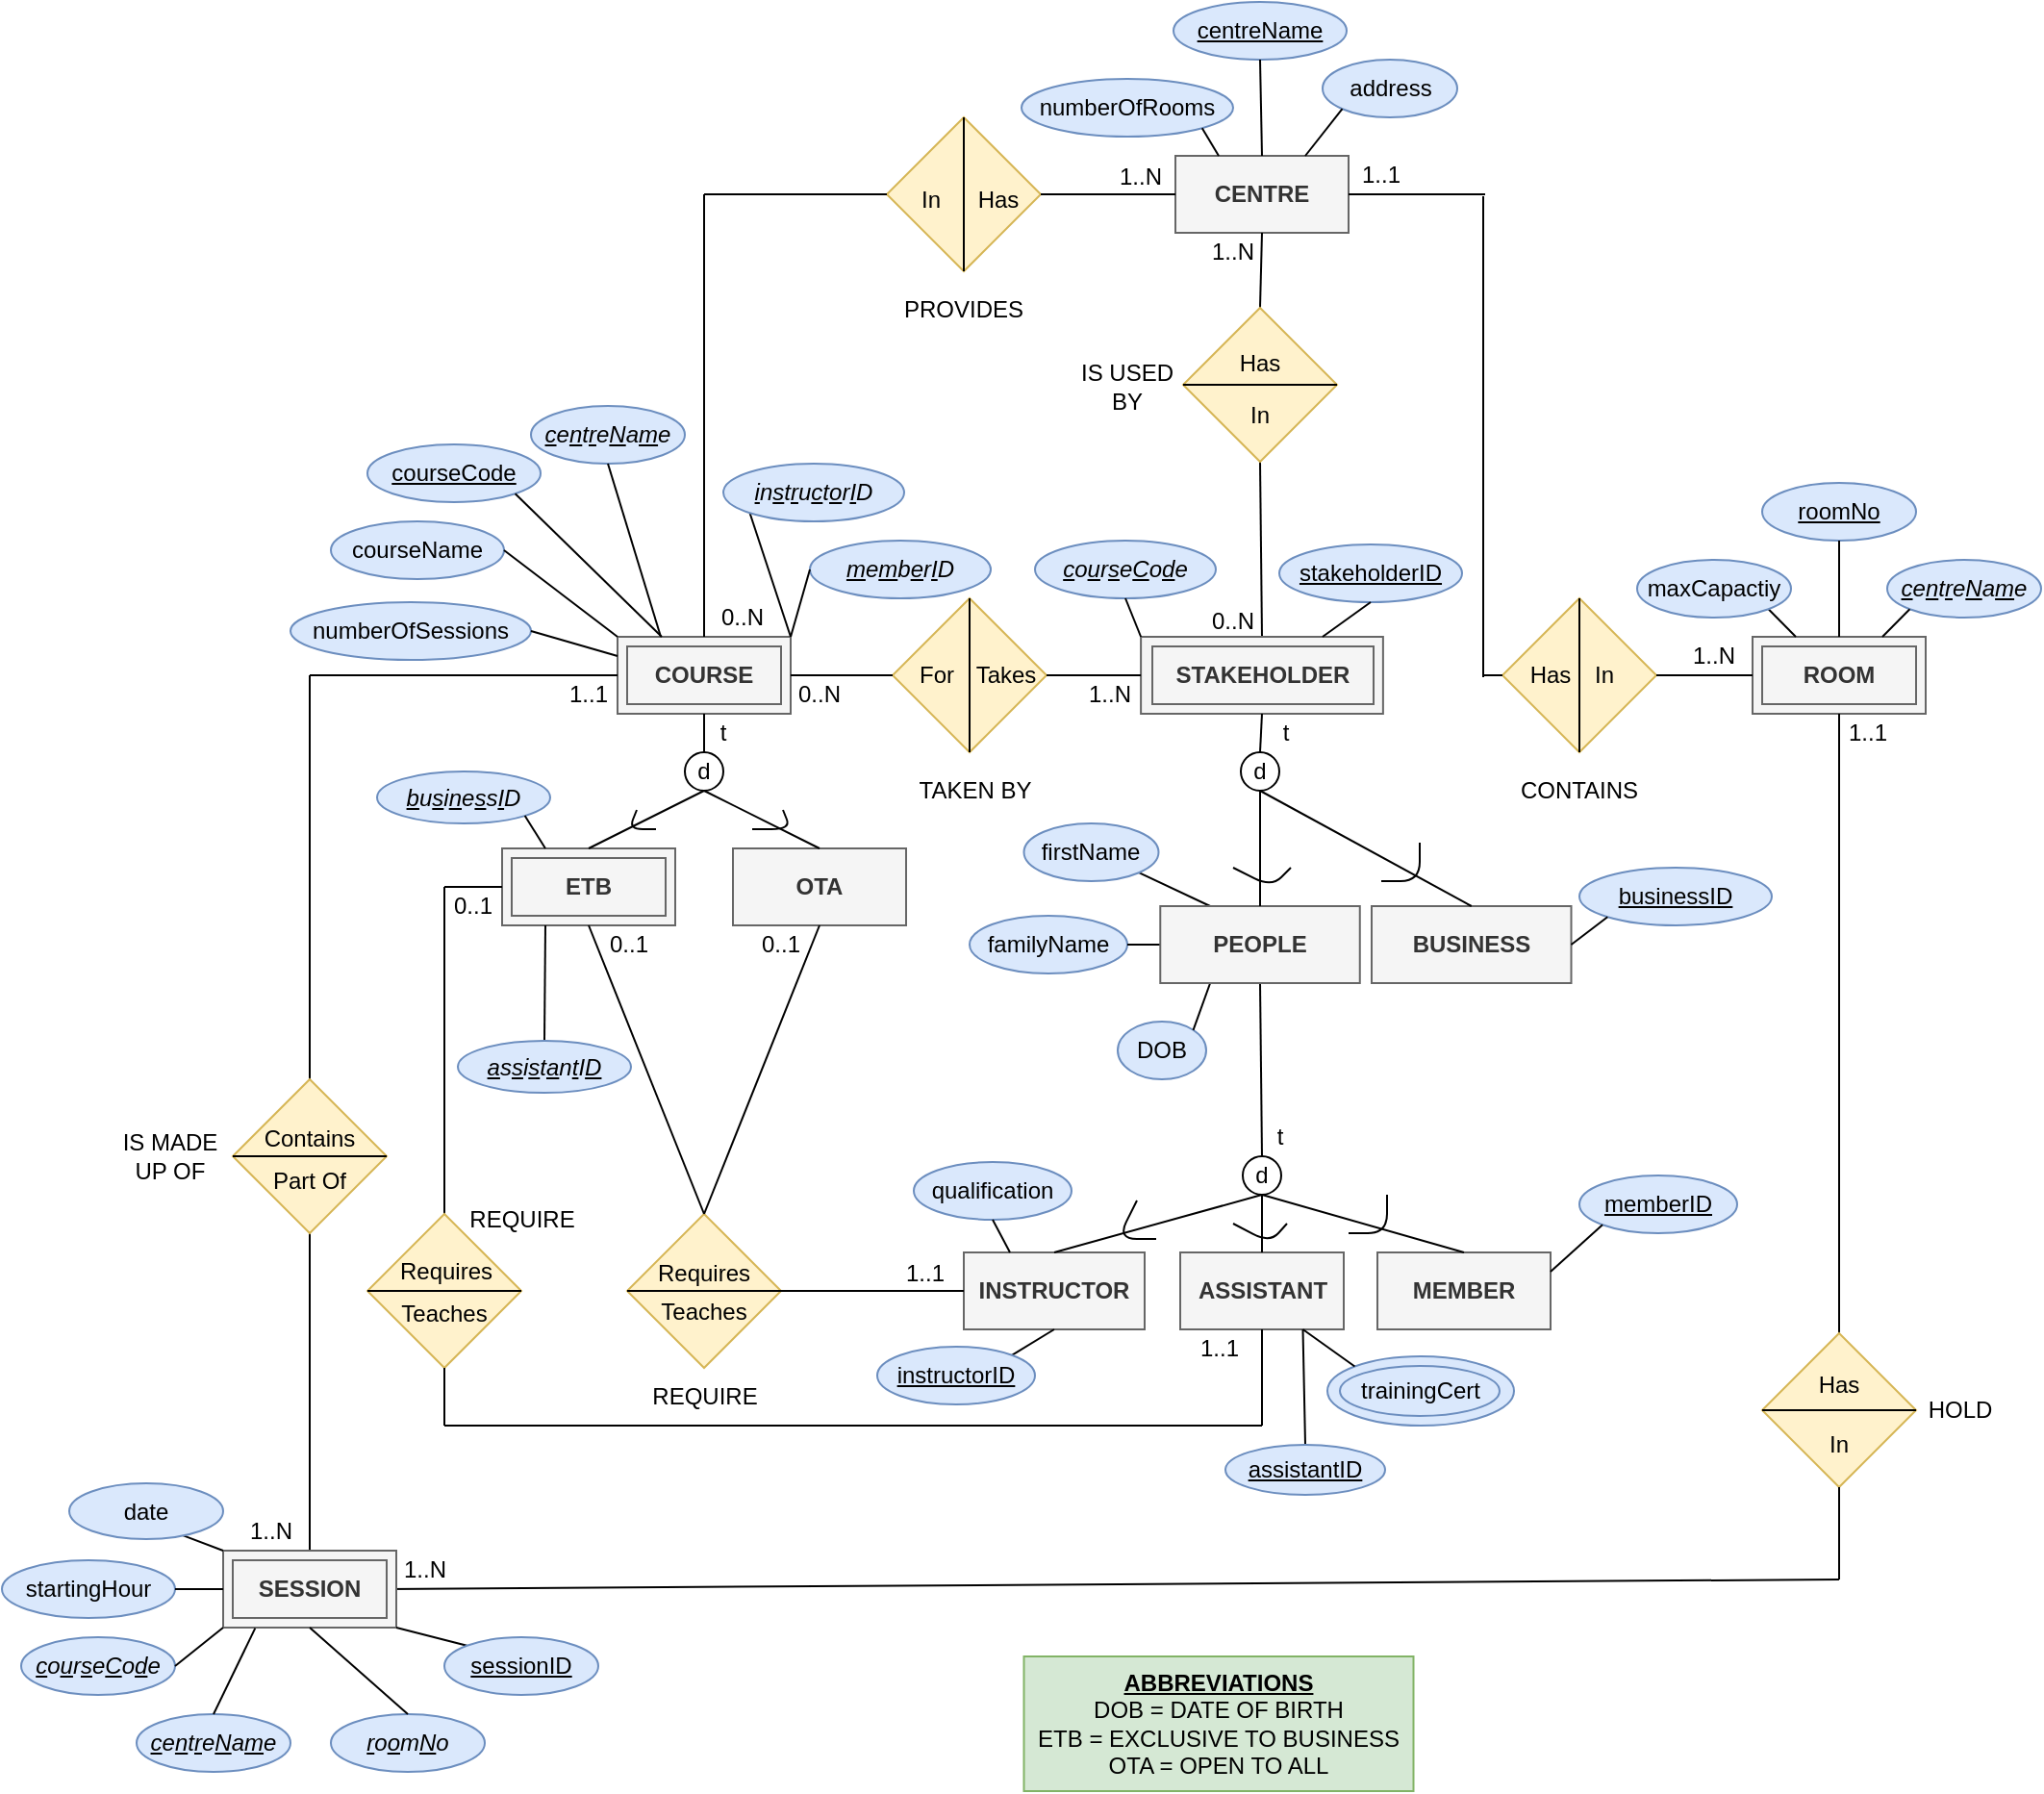 <mxfile version="14.3.2" type="device"><diagram id="8g1sx0rQI-AqHJav3sQR" name="Page-1"><mxGraphModel dx="2130" dy="1951" grid="1" gridSize="10" guides="1" tooltips="1" connect="1" arrows="1" fold="1" page="1" pageScale="1" pageWidth="827" pageHeight="1169" math="0" shadow="0"><root><mxCell id="0"/><mxCell id="1" parent="0"/><mxCell id="3wWplpEpzAbqECNYPQk1-7" value="" style="rhombus;whiteSpace=wrap;html=1;fillColor=#fff2cc;strokeColor=#d6b656;" parent="1" vertex="1"><mxGeometry x="260" y="-180" width="80" height="80" as="geometry"/></mxCell><mxCell id="KHN7w8ujyASTQCHTQ3mv-72" value="" style="endArrow=none;html=1;exitX=1;exitY=0.5;exitDx=0;exitDy=0;" parent="1" edge="1"><mxGeometry width="50" height="50" relative="1" as="geometry"><mxPoint y="585" as="sourcePoint"/><mxPoint x="755" y="580" as="targetPoint"/></mxGeometry></mxCell><mxCell id="KHN7w8ujyASTQCHTQ3mv-62" value="" style="endArrow=none;html=1;entryX=0.5;entryY=1;entryDx=0;entryDy=0;exitX=0.5;exitY=0;exitDx=0;exitDy=0;" parent="1" source="KHN7w8ujyASTQCHTQ3mv-60" target="KHN7w8ujyASTQCHTQ3mv-59" edge="1"><mxGeometry width="50" height="50" relative="1" as="geometry"><mxPoint x="-40" y="550" as="sourcePoint"/><mxPoint x="-30" y="120" as="targetPoint"/></mxGeometry></mxCell><mxCell id="PWoHuXNSGkAXLS0PQqzs-2" value="CENTRE" style="rounded=0;whiteSpace=wrap;html=1;fontStyle=1;fillColor=#f5f5f5;strokeColor=#666666;fontColor=#333333;" parent="1" vertex="1"><mxGeometry x="410" y="-160" width="90" height="40" as="geometry"/></mxCell><mxCell id="PWoHuXNSGkAXLS0PQqzs-3" value="&lt;u&gt;centreName&lt;/u&gt;" style="ellipse;whiteSpace=wrap;html=1;fillColor=#dae8fc;strokeColor=#6c8ebf;" parent="1" vertex="1"><mxGeometry x="409" y="-240" width="90" height="30" as="geometry"/></mxCell><mxCell id="PWoHuXNSGkAXLS0PQqzs-4" value="" style="endArrow=none;html=1;exitX=0.5;exitY=0;exitDx=0;exitDy=0;entryX=0.5;entryY=1;entryDx=0;entryDy=0;" parent="1" source="PWoHuXNSGkAXLS0PQqzs-2" target="PWoHuXNSGkAXLS0PQqzs-3" edge="1"><mxGeometry width="50" height="50" relative="1" as="geometry"><mxPoint x="400" y="260" as="sourcePoint"/><mxPoint x="520" y="130" as="targetPoint"/></mxGeometry></mxCell><mxCell id="PWoHuXNSGkAXLS0PQqzs-5" value="address" style="ellipse;whiteSpace=wrap;html=1;fillColor=#dae8fc;strokeColor=#6c8ebf;" parent="1" vertex="1"><mxGeometry x="486.5" y="-210" width="70" height="30" as="geometry"/></mxCell><mxCell id="PWoHuXNSGkAXLS0PQqzs-6" value="" style="endArrow=none;html=1;entryX=0;entryY=1;entryDx=0;entryDy=0;exitX=0.75;exitY=0;exitDx=0;exitDy=0;" parent="1" source="PWoHuXNSGkAXLS0PQqzs-2" target="PWoHuXNSGkAXLS0PQqzs-5" edge="1"><mxGeometry width="50" height="50" relative="1" as="geometry"><mxPoint x="465" y="100" as="sourcePoint"/><mxPoint x="465" y="60" as="targetPoint"/></mxGeometry></mxCell><mxCell id="PWoHuXNSGkAXLS0PQqzs-7" value="numberOfRooms" style="ellipse;whiteSpace=wrap;html=1;fillColor=#dae8fc;strokeColor=#6c8ebf;" parent="1" vertex="1"><mxGeometry x="330" y="-200" width="110" height="30" as="geometry"/></mxCell><mxCell id="PWoHuXNSGkAXLS0PQqzs-8" value="" style="endArrow=none;html=1;entryX=0.25;entryY=0;entryDx=0;entryDy=0;exitX=1;exitY=1;exitDx=0;exitDy=0;" parent="1" source="PWoHuXNSGkAXLS0PQqzs-7" target="PWoHuXNSGkAXLS0PQqzs-2" edge="1"><mxGeometry width="50" height="50" relative="1" as="geometry"><mxPoint x="487.5" y="100" as="sourcePoint"/><mxPoint x="530.092" y="75.538" as="targetPoint"/></mxGeometry></mxCell><mxCell id="PWoHuXNSGkAXLS0PQqzs-9" value="" style="rounded=0;whiteSpace=wrap;html=1;fontStyle=1;fillColor=#f5f5f5;strokeColor=#666666;fontColor=#333333;" parent="1" vertex="1"><mxGeometry x="710" y="90" width="90" height="40" as="geometry"/></mxCell><mxCell id="PWoHuXNSGkAXLS0PQqzs-10" value="" style="rhombus;whiteSpace=wrap;html=1;fillColor=#fff2cc;strokeColor=#d6b656;" parent="1" vertex="1"><mxGeometry x="580" y="70" width="80" height="80" as="geometry"/></mxCell><mxCell id="PWoHuXNSGkAXLS0PQqzs-11" value="" style="endArrow=none;html=1;" parent="1" edge="1"><mxGeometry width="50" height="50" relative="1" as="geometry"><mxPoint x="570" y="-139" as="sourcePoint"/><mxPoint x="570" y="111" as="targetPoint"/></mxGeometry></mxCell><mxCell id="PWoHuXNSGkAXLS0PQqzs-12" value="" style="endArrow=none;html=1;entryX=0;entryY=0.5;entryDx=0;entryDy=0;exitX=1;exitY=0.5;exitDx=0;exitDy=0;" parent="1" source="PWoHuXNSGkAXLS0PQqzs-10" target="PWoHuXNSGkAXLS0PQqzs-9" edge="1"><mxGeometry width="50" height="50" relative="1" as="geometry"><mxPoint x="475" y="110" as="sourcePoint"/><mxPoint x="475" y="70" as="targetPoint"/></mxGeometry></mxCell><mxCell id="PWoHuXNSGkAXLS0PQqzs-14" value="1..N" style="text;html=1;strokeColor=none;fillColor=none;align=center;verticalAlign=middle;whiteSpace=wrap;rounded=0;" parent="1" vertex="1"><mxGeometry x="670" y="90" width="40" height="20" as="geometry"/></mxCell><mxCell id="PWoHuXNSGkAXLS0PQqzs-15" value="" style="endArrow=none;html=1;entryX=0.5;entryY=0;entryDx=0;entryDy=0;exitX=0.5;exitY=1;exitDx=0;exitDy=0;fontStyle=1" parent="1" source="PWoHuXNSGkAXLS0PQqzs-10" target="PWoHuXNSGkAXLS0PQqzs-10" edge="1"><mxGeometry width="50" height="50" relative="1" as="geometry"><mxPoint x="510" y="120" as="sourcePoint"/><mxPoint x="590" y="120" as="targetPoint"/></mxGeometry></mxCell><mxCell id="PWoHuXNSGkAXLS0PQqzs-17" value="1..1" style="text;html=1;strokeColor=none;fillColor=none;align=center;verticalAlign=middle;whiteSpace=wrap;rounded=0;" parent="1" vertex="1"><mxGeometry x="496.75" y="-160" width="40" height="20" as="geometry"/></mxCell><mxCell id="PWoHuXNSGkAXLS0PQqzs-19" value="" style="rounded=0;whiteSpace=wrap;html=1;fontStyle=1;fillColor=#f5f5f5;strokeColor=#666666;fontColor=#333333;" parent="1" vertex="1"><mxGeometry x="120" y="90" width="90" height="40" as="geometry"/></mxCell><mxCell id="PWoHuXNSGkAXLS0PQqzs-22" value="" style="endArrow=none;html=1;exitX=1;exitY=0.5;exitDx=0;exitDy=0;entryX=0;entryY=0.5;entryDx=0;entryDy=0;" parent="1" source="3wWplpEpzAbqECNYPQk1-7" target="PWoHuXNSGkAXLS0PQqzs-2" edge="1"><mxGeometry width="50" height="50" relative="1" as="geometry"><mxPoint x="360" y="100" as="sourcePoint"/><mxPoint x="380" y="90" as="targetPoint"/></mxGeometry></mxCell><mxCell id="PWoHuXNSGkAXLS0PQqzs-24" value="1..N" style="text;html=1;strokeColor=none;fillColor=none;align=center;verticalAlign=middle;whiteSpace=wrap;rounded=0;" parent="1" vertex="1"><mxGeometry x="372" y="-159" width="40" height="20" as="geometry"/></mxCell><mxCell id="PWoHuXNSGkAXLS0PQqzs-25" value="0..N" style="text;html=1;strokeColor=none;fillColor=none;align=center;verticalAlign=middle;whiteSpace=wrap;rounded=0;" parent="1" vertex="1"><mxGeometry x="165" y="70" width="40" height="20" as="geometry"/></mxCell><mxCell id="PWoHuXNSGkAXLS0PQqzs-26" value="ETB" style="rounded=0;whiteSpace=wrap;html=1;fontStyle=1;fillColor=#f5f5f5;strokeColor=#666666;fontColor=#333333;" parent="1" vertex="1"><mxGeometry x="60" y="200" width="90" height="40" as="geometry"/></mxCell><mxCell id="PWoHuXNSGkAXLS0PQqzs-27" value="&lt;span&gt;OTA&lt;/span&gt;" style="rounded=0;whiteSpace=wrap;html=1;fontStyle=1;fillColor=#f5f5f5;strokeColor=#666666;fontColor=#333333;" parent="1" vertex="1"><mxGeometry x="180" y="200" width="90" height="40" as="geometry"/></mxCell><mxCell id="PWoHuXNSGkAXLS0PQqzs-28" value="" style="endArrow=none;html=1;exitX=0.5;exitY=0;exitDx=0;exitDy=0;entryX=0.5;entryY=1;entryDx=0;entryDy=0;" parent="1" source="PWoHuXNSGkAXLS0PQqzs-26" target="KHN7w8ujyASTQCHTQ3mv-114" edge="1"><mxGeometry width="50" height="50" relative="1" as="geometry"><mxPoint x="220" y="120" as="sourcePoint"/><mxPoint x="160" y="160" as="targetPoint"/></mxGeometry></mxCell><mxCell id="PWoHuXNSGkAXLS0PQqzs-29" value="" style="endArrow=none;html=1;exitX=0.5;exitY=0;exitDx=0;exitDy=0;entryX=0.5;entryY=1;entryDx=0;entryDy=0;" parent="1" source="PWoHuXNSGkAXLS0PQqzs-27" target="KHN7w8ujyASTQCHTQ3mv-114" edge="1"><mxGeometry width="50" height="50" relative="1" as="geometry"><mxPoint x="115" y="210" as="sourcePoint"/><mxPoint x="160" y="160" as="targetPoint"/></mxGeometry></mxCell><mxCell id="PWoHuXNSGkAXLS0PQqzs-31" value="" style="endArrow=none;html=1;" parent="1" edge="1"><mxGeometry width="50" height="50" relative="1" as="geometry"><mxPoint x="130" y="180" as="sourcePoint"/><mxPoint x="140" y="190" as="targetPoint"/><Array as="points"><mxPoint x="126" y="190"/></Array></mxGeometry></mxCell><mxCell id="PWoHuXNSGkAXLS0PQqzs-32" value="" style="endArrow=none;html=1;" parent="1" edge="1"><mxGeometry width="50" height="50" relative="1" as="geometry"><mxPoint x="190" y="190" as="sourcePoint"/><mxPoint x="206" y="180" as="targetPoint"/><Array as="points"><mxPoint x="210" y="190"/></Array></mxGeometry></mxCell><mxCell id="PWoHuXNSGkAXLS0PQqzs-33" value="" style="endArrow=none;html=1;entryX=1;entryY=1;entryDx=0;entryDy=0;exitX=0.25;exitY=0;exitDx=0;exitDy=0;" parent="1" source="PWoHuXNSGkAXLS0PQqzs-9" target="PWoHuXNSGkAXLS0PQqzs-34" edge="1"><mxGeometry width="50" height="50" relative="1" as="geometry"><mxPoint x="487.5" y="100" as="sourcePoint"/><mxPoint x="530.251" y="75.607" as="targetPoint"/></mxGeometry></mxCell><mxCell id="PWoHuXNSGkAXLS0PQqzs-34" value="maxCapactiy" style="ellipse;whiteSpace=wrap;html=1;fillColor=#dae8fc;strokeColor=#6c8ebf;" parent="1" vertex="1"><mxGeometry x="650" y="50" width="80" height="30" as="geometry"/></mxCell><mxCell id="PWoHuXNSGkAXLS0PQqzs-35" value="roomNo" style="ellipse;whiteSpace=wrap;html=1;fontStyle=4;fillColor=#dae8fc;strokeColor=#6c8ebf;" parent="1" vertex="1"><mxGeometry x="715" y="10" width="80" height="30" as="geometry"/></mxCell><mxCell id="PWoHuXNSGkAXLS0PQqzs-37" value="" style="endArrow=none;html=1;entryX=0.5;entryY=1;entryDx=0;entryDy=0;exitX=0.5;exitY=0;exitDx=0;exitDy=0;" parent="1" source="PWoHuXNSGkAXLS0PQqzs-9" target="PWoHuXNSGkAXLS0PQqzs-35" edge="1"><mxGeometry width="50" height="50" relative="1" as="geometry"><mxPoint x="742.5" y="100" as="sourcePoint"/><mxPoint x="700" y="90" as="targetPoint"/></mxGeometry></mxCell><mxCell id="KHN7w8ujyASTQCHTQ3mv-1" value="&lt;span&gt;ROOM&lt;/span&gt;" style="rounded=0;whiteSpace=wrap;html=1;fontStyle=1;fillColor=#f5f5f5;strokeColor=#666666;fontColor=#333333;" parent="1" vertex="1"><mxGeometry x="715" y="95" width="80" height="30" as="geometry"/></mxCell><mxCell id="KHN7w8ujyASTQCHTQ3mv-3" value="" style="endArrow=none;html=1;entryX=0.5;entryY=1;entryDx=0;entryDy=0;exitX=0.5;exitY=0;exitDx=0;exitDy=0;" parent="1" source="KHN7w8ujyASTQCHTQ3mv-2" target="PWoHuXNSGkAXLS0PQqzs-2" edge="1"><mxGeometry width="50" height="50" relative="1" as="geometry"><mxPoint x="455" y="-60" as="sourcePoint"/><mxPoint x="420" y="120" as="targetPoint"/></mxGeometry></mxCell><mxCell id="KHN7w8ujyASTQCHTQ3mv-4" value="COURSE" style="rounded=0;whiteSpace=wrap;html=1;fontStyle=1;fillColor=#f5f5f5;strokeColor=#666666;fontColor=#333333;" parent="1" vertex="1"><mxGeometry x="125" y="95" width="80" height="30" as="geometry"/></mxCell><mxCell id="KHN7w8ujyASTQCHTQ3mv-5" value="" style="endArrow=none;html=1;exitX=0.5;exitY=1;exitDx=0;exitDy=0;entryX=0.5;entryY=0;entryDx=0;entryDy=0;" parent="1" source="KHN7w8ujyASTQCHTQ3mv-2" target="KHN7w8ujyASTQCHTQ3mv-6" edge="1"><mxGeometry width="50" height="50" relative="1" as="geometry"><mxPoint x="465" y="190" as="sourcePoint"/><mxPoint x="440" y="280" as="targetPoint"/></mxGeometry></mxCell><mxCell id="KHN7w8ujyASTQCHTQ3mv-6" value="STAKEHOLDER" style="rounded=0;whiteSpace=wrap;html=1;fontStyle=1;fillColor=#f5f5f5;strokeColor=#666666;fontColor=#333333;" parent="1" vertex="1"><mxGeometry x="392.06" y="90" width="125.88" height="40" as="geometry"/></mxCell><mxCell id="KHN7w8ujyASTQCHTQ3mv-11" value="Has" style="text;html=1;strokeColor=none;fillColor=none;align=center;verticalAlign=middle;whiteSpace=wrap;rounded=0;" parent="1" vertex="1"><mxGeometry x="298" y="-147" width="40" height="20" as="geometry"/></mxCell><mxCell id="KHN7w8ujyASTQCHTQ3mv-12" value="Has" style="text;html=1;strokeColor=none;fillColor=none;align=center;verticalAlign=middle;whiteSpace=wrap;rounded=0;" parent="1" vertex="1"><mxGeometry x="585" y="100" width="40" height="20" as="geometry"/></mxCell><mxCell id="KHN7w8ujyASTQCHTQ3mv-13" value="In" style="text;html=1;strokeColor=none;fillColor=none;align=center;verticalAlign=middle;whiteSpace=wrap;rounded=0;" parent="1" vertex="1"><mxGeometry x="613" y="100" width="40" height="20" as="geometry"/></mxCell><mxCell id="KHN7w8ujyASTQCHTQ3mv-16" value="1..N" style="text;html=1;strokeColor=none;fillColor=none;align=center;verticalAlign=middle;whiteSpace=wrap;rounded=0;" parent="1" vertex="1"><mxGeometry x="420" y="-120" width="40" height="20" as="geometry"/></mxCell><mxCell id="KHN7w8ujyASTQCHTQ3mv-17" value="0..N" style="text;html=1;strokeColor=none;fillColor=none;align=center;verticalAlign=middle;whiteSpace=wrap;rounded=0;" parent="1" vertex="1"><mxGeometry x="420" y="72" width="40" height="20" as="geometry"/></mxCell><mxCell id="KHN7w8ujyASTQCHTQ3mv-18" value="&lt;i&gt;&lt;u&gt;c&lt;/u&gt;e&lt;u&gt;n&lt;/u&gt;t&lt;u&gt;r&lt;/u&gt;e&lt;u&gt;N&lt;/u&gt;a&lt;u&gt;m&lt;/u&gt;e&lt;/i&gt;" style="ellipse;whiteSpace=wrap;html=1;fillColor=#dae8fc;strokeColor=#6c8ebf;" parent="1" vertex="1"><mxGeometry x="780" y="50" width="80" height="30" as="geometry"/></mxCell><mxCell id="KHN7w8ujyASTQCHTQ3mv-20" value="" style="endArrow=none;html=1;entryX=0;entryY=1;entryDx=0;entryDy=0;exitX=0.75;exitY=0;exitDx=0;exitDy=0;" parent="1" source="PWoHuXNSGkAXLS0PQqzs-9" target="KHN7w8ujyASTQCHTQ3mv-18" edge="1"><mxGeometry width="50" height="50" relative="1" as="geometry"><mxPoint x="765" y="100" as="sourcePoint"/><mxPoint x="765" y="50" as="targetPoint"/></mxGeometry></mxCell><mxCell id="KHN7w8ujyASTQCHTQ3mv-21" value="d" style="ellipse;whiteSpace=wrap;html=1;aspect=fixed;strokeWidth=1;" parent="1" vertex="1"><mxGeometry x="445" y="360" width="20" height="20" as="geometry"/></mxCell><mxCell id="KHN7w8ujyASTQCHTQ3mv-22" value="" style="endArrow=none;html=1;exitX=0.5;exitY=0;exitDx=0;exitDy=0;entryX=0.5;entryY=1;entryDx=0;entryDy=0;" parent="1" source="KHN7w8ujyASTQCHTQ3mv-21" target="3wWplpEpzAbqECNYPQk1-49" edge="1"><mxGeometry width="50" height="50" relative="1" as="geometry"><mxPoint x="490" y="270" as="sourcePoint"/><mxPoint x="454" y="280" as="targetPoint"/></mxGeometry></mxCell><mxCell id="KHN7w8ujyASTQCHTQ3mv-23" value="t" style="text;html=1;strokeColor=none;fillColor=none;align=center;verticalAlign=middle;whiteSpace=wrap;rounded=0;" parent="1" vertex="1"><mxGeometry x="452" y="340" width="25" height="20" as="geometry"/></mxCell><mxCell id="KHN7w8ujyASTQCHTQ3mv-24" value="INSTRUCTOR" style="rounded=0;whiteSpace=wrap;html=1;fontStyle=1;fillColor=#f5f5f5;strokeColor=#666666;fontColor=#333333;" parent="1" vertex="1"><mxGeometry x="300" y="410" width="94" height="40" as="geometry"/></mxCell><mxCell id="KHN7w8ujyASTQCHTQ3mv-25" value="" style="endArrow=none;html=1;exitX=0.5;exitY=0;exitDx=0;exitDy=0;entryX=0.5;entryY=1;entryDx=0;entryDy=0;" parent="1" source="KHN7w8ujyASTQCHTQ3mv-24" target="KHN7w8ujyASTQCHTQ3mv-21" edge="1"><mxGeometry width="50" height="50" relative="1" as="geometry"><mxPoint x="340" y="370" as="sourcePoint"/><mxPoint x="460" y="340" as="targetPoint"/></mxGeometry></mxCell><mxCell id="KHN7w8ujyASTQCHTQ3mv-26" value="ASSISTANT" style="rounded=0;whiteSpace=wrap;html=1;fontStyle=1;fillColor=#f5f5f5;strokeColor=#666666;fontColor=#333333;" parent="1" vertex="1"><mxGeometry x="412.5" y="410" width="85" height="40" as="geometry"/></mxCell><mxCell id="KHN7w8ujyASTQCHTQ3mv-28" value="MEMBER" style="rounded=0;whiteSpace=wrap;html=1;fontStyle=1;fillColor=#f5f5f5;strokeColor=#666666;fontColor=#333333;" parent="1" vertex="1"><mxGeometry x="515" y="410" width="90" height="40" as="geometry"/></mxCell><mxCell id="KHN7w8ujyASTQCHTQ3mv-29" value="" style="endArrow=none;html=1;exitX=0.5;exitY=1;exitDx=0;exitDy=0;entryX=0.5;entryY=0;entryDx=0;entryDy=0;" parent="1" source="KHN7w8ujyASTQCHTQ3mv-21" target="KHN7w8ujyASTQCHTQ3mv-28" edge="1"><mxGeometry width="50" height="50" relative="1" as="geometry"><mxPoint x="359" y="420" as="sourcePoint"/><mxPoint x="465" y="390" as="targetPoint"/></mxGeometry></mxCell><mxCell id="KHN7w8ujyASTQCHTQ3mv-30" value="" style="endArrow=none;html=1;exitX=0.5;exitY=1;exitDx=0;exitDy=0;entryX=0.5;entryY=0;entryDx=0;entryDy=0;" parent="1" source="KHN7w8ujyASTQCHTQ3mv-21" target="KHN7w8ujyASTQCHTQ3mv-26" edge="1"><mxGeometry width="50" height="50" relative="1" as="geometry"><mxPoint x="465" y="390" as="sourcePoint"/><mxPoint x="570" y="420" as="targetPoint"/></mxGeometry></mxCell><mxCell id="KHN7w8ujyASTQCHTQ3mv-31" value="courseName" style="ellipse;whiteSpace=wrap;html=1;fillColor=#dae8fc;strokeColor=#6c8ebf;" parent="1" vertex="1"><mxGeometry x="-29" y="30" width="90" height="30" as="geometry"/></mxCell><mxCell id="KHN7w8ujyASTQCHTQ3mv-32" value="" style="endArrow=none;html=1;exitX=1;exitY=0.5;exitDx=0;exitDy=0;entryX=0;entryY=0;entryDx=0;entryDy=0;" parent="1" source="KHN7w8ujyASTQCHTQ3mv-31" target="PWoHuXNSGkAXLS0PQqzs-19" edge="1"><mxGeometry width="50" height="50" relative="1" as="geometry"><mxPoint x="393.891" y="65.607" as="sourcePoint"/><mxPoint x="120" y="90" as="targetPoint"/></mxGeometry></mxCell><mxCell id="KHN7w8ujyASTQCHTQ3mv-33" value="&lt;u&gt;courseCode&lt;/u&gt;" style="ellipse;whiteSpace=wrap;html=1;fillColor=#dae8fc;strokeColor=#6c8ebf;" parent="1" vertex="1"><mxGeometry x="-10" y="-10" width="90" height="30" as="geometry"/></mxCell><mxCell id="KHN7w8ujyASTQCHTQ3mv-34" value="" style="endArrow=none;html=1;exitX=1;exitY=1;exitDx=0;exitDy=0;" parent="1" source="KHN7w8ujyASTQCHTQ3mv-33" edge="1"><mxGeometry width="50" height="50" relative="1" as="geometry"><mxPoint x="96.82" y="95.607" as="sourcePoint"/><mxPoint x="143" y="90" as="targetPoint"/></mxGeometry></mxCell><mxCell id="KHN7w8ujyASTQCHTQ3mv-36" value="&lt;i&gt;&lt;u&gt;c&lt;/u&gt;e&lt;u&gt;n&lt;/u&gt;t&lt;u&gt;r&lt;/u&gt;e&lt;u&gt;N&lt;/u&gt;a&lt;u&gt;m&lt;/u&gt;e&lt;/i&gt;" style="ellipse;whiteSpace=wrap;html=1;fillColor=#dae8fc;strokeColor=#6c8ebf;" parent="1" vertex="1"><mxGeometry x="75" y="-30" width="80" height="30" as="geometry"/></mxCell><mxCell id="KHN7w8ujyASTQCHTQ3mv-38" value="" style="rhombus;whiteSpace=wrap;html=1;fillColor=#fff2cc;strokeColor=#d6b656;" parent="1" vertex="1"><mxGeometry x="125" y="390" width="80" height="80" as="geometry"/></mxCell><mxCell id="KHN7w8ujyASTQCHTQ3mv-39" value="&lt;i&gt;&lt;u&gt;b&lt;/u&gt;u&lt;u&gt;s&lt;/u&gt;i&lt;u&gt;n&lt;/u&gt;e&lt;u&gt;s&lt;/u&gt;s&lt;u&gt;I&lt;/u&gt;D&lt;/i&gt;" style="ellipse;whiteSpace=wrap;html=1;fillColor=#dae8fc;strokeColor=#6c8ebf;" parent="1" vertex="1"><mxGeometry x="-5" y="160" width="90" height="27" as="geometry"/></mxCell><mxCell id="KHN7w8ujyASTQCHTQ3mv-40" value="" style="endArrow=none;html=1;entryX=1;entryY=1;entryDx=0;entryDy=0;exitX=0.25;exitY=0;exitDx=0;exitDy=0;" parent="1" source="PWoHuXNSGkAXLS0PQqzs-26" target="KHN7w8ujyASTQCHTQ3mv-39" edge="1"><mxGeometry width="50" height="50" relative="1" as="geometry"><mxPoint x="235" y="210" as="sourcePoint"/><mxPoint x="175" y="140" as="targetPoint"/></mxGeometry></mxCell><mxCell id="KHN7w8ujyASTQCHTQ3mv-41" value="" style="endArrow=none;html=1;entryX=0.5;entryY=1;entryDx=0;entryDy=0;exitX=0.5;exitY=0;exitDx=0;exitDy=0;" parent="1" source="KHN7w8ujyASTQCHTQ3mv-38" target="PWoHuXNSGkAXLS0PQqzs-26" edge="1"><mxGeometry width="50" height="50" relative="1" as="geometry"><mxPoint x="115" y="210" as="sourcePoint"/><mxPoint x="175" y="140" as="targetPoint"/></mxGeometry></mxCell><mxCell id="KHN7w8ujyASTQCHTQ3mv-42" value="" style="endArrow=none;html=1;entryX=0.5;entryY=1;entryDx=0;entryDy=0;exitX=0.5;exitY=0;exitDx=0;exitDy=0;" parent="1" source="KHN7w8ujyASTQCHTQ3mv-38" target="PWoHuXNSGkAXLS0PQqzs-27" edge="1"><mxGeometry width="50" height="50" relative="1" as="geometry"><mxPoint x="175" y="400" as="sourcePoint"/><mxPoint x="115" y="250" as="targetPoint"/></mxGeometry></mxCell><mxCell id="KHN7w8ujyASTQCHTQ3mv-43" value="" style="endArrow=none;html=1;entryX=1;entryY=0.5;entryDx=0;entryDy=0;exitX=0;exitY=0.5;exitDx=0;exitDy=0;" parent="1" source="KHN7w8ujyASTQCHTQ3mv-38" target="KHN7w8ujyASTQCHTQ3mv-38" edge="1"><mxGeometry width="50" height="50" relative="1" as="geometry"><mxPoint x="175" y="400" as="sourcePoint"/><mxPoint x="235" y="250" as="targetPoint"/></mxGeometry></mxCell><mxCell id="KHN7w8ujyASTQCHTQ3mv-44" value="Requires" style="text;html=1;strokeColor=none;fillColor=none;align=center;verticalAlign=middle;whiteSpace=wrap;rounded=0;" parent="1" vertex="1"><mxGeometry x="145" y="411" width="40" height="20" as="geometry"/></mxCell><mxCell id="KHN7w8ujyASTQCHTQ3mv-45" value="Teaches" style="text;html=1;strokeColor=none;fillColor=none;align=center;verticalAlign=middle;whiteSpace=wrap;rounded=0;" parent="1" vertex="1"><mxGeometry x="145" y="431" width="40" height="20" as="geometry"/></mxCell><mxCell id="KHN7w8ujyASTQCHTQ3mv-46" value="" style="endArrow=none;html=1;entryX=0;entryY=0.5;entryDx=0;entryDy=0;exitX=1;exitY=0.5;exitDx=0;exitDy=0;" parent="1" source="KHN7w8ujyASTQCHTQ3mv-38" target="KHN7w8ujyASTQCHTQ3mv-24" edge="1"><mxGeometry width="50" height="50" relative="1" as="geometry"><mxPoint x="175" y="400" as="sourcePoint"/><mxPoint x="235" y="250" as="targetPoint"/></mxGeometry></mxCell><mxCell id="KHN7w8ujyASTQCHTQ3mv-47" value="0..1" style="text;html=1;strokeColor=none;fillColor=none;align=center;verticalAlign=middle;whiteSpace=wrap;rounded=0;" parent="1" vertex="1"><mxGeometry x="106" y="240" width="40" height="20" as="geometry"/></mxCell><mxCell id="KHN7w8ujyASTQCHTQ3mv-48" value="0..1" style="text;html=1;strokeColor=none;fillColor=none;align=center;verticalAlign=middle;whiteSpace=wrap;rounded=0;" parent="1" vertex="1"><mxGeometry x="185" y="240" width="40" height="20" as="geometry"/></mxCell><mxCell id="KHN7w8ujyASTQCHTQ3mv-49" value="1..1" style="text;html=1;strokeColor=none;fillColor=none;align=center;verticalAlign=middle;whiteSpace=wrap;rounded=0;" parent="1" vertex="1"><mxGeometry x="260" y="411" width="40" height="20" as="geometry"/></mxCell><mxCell id="KHN7w8ujyASTQCHTQ3mv-51" value="" style="endArrow=none;html=1;exitX=0;exitY=0.5;exitDx=0;exitDy=0;" parent="1" source="PWoHuXNSGkAXLS0PQqzs-26" edge="1"><mxGeometry width="50" height="50" relative="1" as="geometry"><mxPoint x="320" y="310" as="sourcePoint"/><mxPoint x="30" y="220" as="targetPoint"/></mxGeometry></mxCell><mxCell id="KHN7w8ujyASTQCHTQ3mv-52" value="" style="endArrow=none;html=1;exitX=0.5;exitY=0;exitDx=0;exitDy=0;" parent="1" source="KHN7w8ujyASTQCHTQ3mv-67" edge="1"><mxGeometry width="50" height="50" relative="1" as="geometry"><mxPoint x="30" y="500" as="sourcePoint"/><mxPoint x="30" y="220" as="targetPoint"/></mxGeometry></mxCell><mxCell id="KHN7w8ujyASTQCHTQ3mv-53" value="" style="endArrow=none;html=1;" parent="1" edge="1"><mxGeometry width="50" height="50" relative="1" as="geometry"><mxPoint x="30" y="500" as="sourcePoint"/><mxPoint x="455" y="500" as="targetPoint"/></mxGeometry></mxCell><mxCell id="KHN7w8ujyASTQCHTQ3mv-54" value="" style="endArrow=none;html=1;entryX=0.5;entryY=1;entryDx=0;entryDy=0;" parent="1" target="KHN7w8ujyASTQCHTQ3mv-26" edge="1"><mxGeometry width="50" height="50" relative="1" as="geometry"><mxPoint x="455" y="500" as="sourcePoint"/><mxPoint x="470" y="510" as="targetPoint"/></mxGeometry></mxCell><mxCell id="KHN7w8ujyASTQCHTQ3mv-55" value="0..1" style="text;html=1;strokeColor=none;fillColor=none;align=center;verticalAlign=middle;whiteSpace=wrap;rounded=0;" parent="1" vertex="1"><mxGeometry x="25" y="220" width="40" height="20" as="geometry"/></mxCell><mxCell id="KHN7w8ujyASTQCHTQ3mv-56" value="1..1" style="text;html=1;strokeColor=none;fillColor=none;align=center;verticalAlign=middle;whiteSpace=wrap;rounded=0;" parent="1" vertex="1"><mxGeometry x="412.5" y="450" width="40" height="20" as="geometry"/></mxCell><mxCell id="KHN7w8ujyASTQCHTQ3mv-57" value="" style="endArrow=none;html=1;entryX=0;entryY=0.5;entryDx=0;entryDy=0;" parent="1" target="PWoHuXNSGkAXLS0PQqzs-19" edge="1"><mxGeometry width="50" height="50" relative="1" as="geometry"><mxPoint x="-40" y="110" as="sourcePoint"/><mxPoint x="40" y="230" as="targetPoint"/></mxGeometry></mxCell><mxCell id="KHN7w8ujyASTQCHTQ3mv-58" value="" style="endArrow=none;html=1;exitX=0.5;exitY=0;exitDx=0;exitDy=0;" parent="1" source="KHN7w8ujyASTQCHTQ3mv-59" edge="1"><mxGeometry width="50" height="50" relative="1" as="geometry"><mxPoint x="-40" y="320" as="sourcePoint"/><mxPoint x="-40" y="110" as="targetPoint"/></mxGeometry></mxCell><mxCell id="KHN7w8ujyASTQCHTQ3mv-59" value="" style="rhombus;whiteSpace=wrap;html=1;fillColor=#fff2cc;strokeColor=#d6b656;" parent="1" vertex="1"><mxGeometry x="-80" y="320" width="80" height="80" as="geometry"/></mxCell><mxCell id="KHN7w8ujyASTQCHTQ3mv-61" value="" style="rounded=0;whiteSpace=wrap;html=1;fontStyle=1;fillColor=#f5f5f5;strokeColor=#666666;fontColor=#333333;" parent="1" vertex="1"><mxGeometry x="-85" y="565" width="90" height="40" as="geometry"/></mxCell><mxCell id="KHN7w8ujyASTQCHTQ3mv-60" value="SESSION" style="rounded=0;whiteSpace=wrap;html=1;fontStyle=1;fillColor=#f5f5f5;strokeColor=#666666;fontColor=#333333;" parent="1" vertex="1"><mxGeometry x="-80" y="570" width="80" height="30" as="geometry"/></mxCell><mxCell id="KHN7w8ujyASTQCHTQ3mv-63" value="" style="endArrow=none;html=1;entryX=1;entryY=0.5;entryDx=0;entryDy=0;exitX=0;exitY=0.5;exitDx=0;exitDy=0;" parent="1" source="KHN7w8ujyASTQCHTQ3mv-59" target="KHN7w8ujyASTQCHTQ3mv-59" edge="1"><mxGeometry width="50" height="50" relative="1" as="geometry"><mxPoint x="135" y="440" as="sourcePoint"/><mxPoint x="215" y="440" as="targetPoint"/></mxGeometry></mxCell><mxCell id="KHN7w8ujyASTQCHTQ3mv-64" value="Contains" style="text;html=1;strokeColor=none;fillColor=none;align=center;verticalAlign=middle;whiteSpace=wrap;rounded=0;" parent="1" vertex="1"><mxGeometry x="-60" y="341" width="40" height="20" as="geometry"/></mxCell><mxCell id="KHN7w8ujyASTQCHTQ3mv-66" value="Part Of" style="text;html=1;strokeColor=none;fillColor=none;align=center;verticalAlign=middle;whiteSpace=wrap;rounded=0;" parent="1" vertex="1"><mxGeometry x="-60" y="363" width="40" height="20" as="geometry"/></mxCell><mxCell id="KHN7w8ujyASTQCHTQ3mv-67" value="" style="rhombus;whiteSpace=wrap;html=1;fillColor=#fff2cc;strokeColor=#d6b656;" parent="1" vertex="1"><mxGeometry x="-10" y="390" width="80" height="80" as="geometry"/></mxCell><mxCell id="KHN7w8ujyASTQCHTQ3mv-68" value="" style="endArrow=none;html=1;exitX=0.5;exitY=1;exitDx=0;exitDy=0;" parent="1" source="KHN7w8ujyASTQCHTQ3mv-67" edge="1"><mxGeometry width="50" height="50" relative="1" as="geometry"><mxPoint x="220" y="430" as="sourcePoint"/><mxPoint x="30" y="500" as="targetPoint"/></mxGeometry></mxCell><mxCell id="KHN7w8ujyASTQCHTQ3mv-69" value="" style="endArrow=none;html=1;entryX=1;entryY=0.5;entryDx=0;entryDy=0;exitX=0;exitY=0.5;exitDx=0;exitDy=0;" parent="1" source="KHN7w8ujyASTQCHTQ3mv-67" target="KHN7w8ujyASTQCHTQ3mv-67" edge="1"><mxGeometry width="50" height="50" relative="1" as="geometry"><mxPoint x="135" y="440" as="sourcePoint"/><mxPoint x="215" y="440" as="targetPoint"/></mxGeometry></mxCell><mxCell id="KHN7w8ujyASTQCHTQ3mv-70" value="Requires" style="text;html=1;strokeColor=none;fillColor=none;align=center;verticalAlign=middle;whiteSpace=wrap;rounded=0;" parent="1" vertex="1"><mxGeometry x="11" y="410" width="40" height="20" as="geometry"/></mxCell><mxCell id="KHN7w8ujyASTQCHTQ3mv-71" value="Teaches" style="text;html=1;strokeColor=none;fillColor=none;align=center;verticalAlign=middle;whiteSpace=wrap;rounded=0;" parent="1" vertex="1"><mxGeometry x="10" y="432" width="40" height="20" as="geometry"/></mxCell><mxCell id="KHN7w8ujyASTQCHTQ3mv-73" value="" style="endArrow=none;html=1;exitX=0.5;exitY=1;exitDx=0;exitDy=0;entryX=0.5;entryY=0;entryDx=0;entryDy=0;" parent="1" source="PWoHuXNSGkAXLS0PQqzs-9" target="KHN7w8ujyASTQCHTQ3mv-74" edge="1"><mxGeometry width="50" height="50" relative="1" as="geometry"><mxPoint x="660" y="270" as="sourcePoint"/><mxPoint x="755" y="450" as="targetPoint"/></mxGeometry></mxCell><mxCell id="KHN7w8ujyASTQCHTQ3mv-74" value="" style="rhombus;whiteSpace=wrap;html=1;fillColor=#fff2cc;strokeColor=#d6b656;" parent="1" vertex="1"><mxGeometry x="715" y="452" width="80" height="80" as="geometry"/></mxCell><mxCell id="KHN7w8ujyASTQCHTQ3mv-75" value="" style="endArrow=none;html=1;exitX=0.5;exitY=1;exitDx=0;exitDy=0;" parent="1" source="KHN7w8ujyASTQCHTQ3mv-74" edge="1"><mxGeometry width="50" height="50" relative="1" as="geometry"><mxPoint x="465" y="390" as="sourcePoint"/><mxPoint x="755" y="580" as="targetPoint"/></mxGeometry></mxCell><mxCell id="KHN7w8ujyASTQCHTQ3mv-76" value="" style="endArrow=none;html=1;entryX=1;entryY=0.5;entryDx=0;entryDy=0;exitX=0;exitY=0.5;exitDx=0;exitDy=0;" parent="1" source="KHN7w8ujyASTQCHTQ3mv-74" target="KHN7w8ujyASTQCHTQ3mv-74" edge="1"><mxGeometry width="50" height="50" relative="1" as="geometry"><mxPoint x="425" y="220" as="sourcePoint"/><mxPoint x="505" y="220" as="targetPoint"/></mxGeometry></mxCell><mxCell id="KHN7w8ujyASTQCHTQ3mv-77" value="Has" style="text;html=1;strokeColor=none;fillColor=none;align=center;verticalAlign=middle;whiteSpace=wrap;rounded=0;" parent="1" vertex="1"><mxGeometry x="735" y="469" width="40" height="20" as="geometry"/></mxCell><mxCell id="KHN7w8ujyASTQCHTQ3mv-78" value="In" style="text;html=1;strokeColor=none;fillColor=none;align=center;verticalAlign=middle;whiteSpace=wrap;rounded=0;" parent="1" vertex="1"><mxGeometry x="735" y="500" width="40" height="20" as="geometry"/></mxCell><mxCell id="KHN7w8ujyASTQCHTQ3mv-79" value="1..N" style="text;html=1;strokeColor=none;fillColor=none;align=center;verticalAlign=middle;whiteSpace=wrap;rounded=0;" parent="1" vertex="1"><mxGeometry y="565" width="40" height="20" as="geometry"/></mxCell><mxCell id="KHN7w8ujyASTQCHTQ3mv-80" value="1..1" style="text;html=1;strokeColor=none;fillColor=none;align=center;verticalAlign=middle;whiteSpace=wrap;rounded=0;" parent="1" vertex="1"><mxGeometry x="750" y="130" width="40" height="20" as="geometry"/></mxCell><mxCell id="KHN7w8ujyASTQCHTQ3mv-92" value="1..N" style="text;html=1;strokeColor=none;fillColor=none;align=center;verticalAlign=middle;whiteSpace=wrap;rounded=0;" parent="1" vertex="1"><mxGeometry x="-80" y="545" width="40" height="20" as="geometry"/></mxCell><mxCell id="KHN7w8ujyASTQCHTQ3mv-93" value="1..1" style="text;html=1;strokeColor=none;fillColor=none;align=center;verticalAlign=middle;whiteSpace=wrap;rounded=0;" parent="1" vertex="1"><mxGeometry x="85" y="110" width="40" height="20" as="geometry"/></mxCell><mxCell id="KHN7w8ujyASTQCHTQ3mv-96" value="" style="endArrow=none;html=1;exitX=0;exitY=0;exitDx=0;exitDy=0;entryX=0.738;entryY=0.933;entryDx=0;entryDy=0;entryPerimeter=0;" parent="1" source="KHN7w8ujyASTQCHTQ3mv-61" target="KHN7w8ujyASTQCHTQ3mv-97" edge="1"><mxGeometry width="50" height="50" relative="1" as="geometry"><mxPoint x="-30" y="580" as="sourcePoint"/><mxPoint x="-110" y="530" as="targetPoint"/></mxGeometry></mxCell><mxCell id="KHN7w8ujyASTQCHTQ3mv-97" value="date" style="ellipse;whiteSpace=wrap;html=1;fillColor=#dae8fc;strokeColor=#6c8ebf;" parent="1" vertex="1"><mxGeometry x="-165" y="530" width="80" height="29" as="geometry"/></mxCell><mxCell id="KHN7w8ujyASTQCHTQ3mv-99" value="startingHour" style="ellipse;whiteSpace=wrap;html=1;fillColor=#dae8fc;strokeColor=#6c8ebf;" parent="1" vertex="1"><mxGeometry x="-200" y="570" width="90" height="30" as="geometry"/></mxCell><mxCell id="KHN7w8ujyASTQCHTQ3mv-100" value="&lt;i&gt;&lt;u&gt;c&lt;/u&gt;o&lt;u&gt;u&lt;/u&gt;r&lt;u&gt;s&lt;/u&gt;e&lt;u&gt;C&lt;/u&gt;o&lt;u&gt;d&lt;/u&gt;e&lt;/i&gt;" style="ellipse;whiteSpace=wrap;html=1;fillColor=#dae8fc;strokeColor=#6c8ebf;" parent="1" vertex="1"><mxGeometry x="-190" y="610" width="80" height="30" as="geometry"/></mxCell><mxCell id="KHN7w8ujyASTQCHTQ3mv-101" value="" style="endArrow=none;html=1;exitX=0;exitY=0.5;exitDx=0;exitDy=0;entryX=1;entryY=0.5;entryDx=0;entryDy=0;" parent="1" source="KHN7w8ujyASTQCHTQ3mv-61" target="KHN7w8ujyASTQCHTQ3mv-99" edge="1"><mxGeometry width="50" height="50" relative="1" as="geometry"><mxPoint x="-75" y="575" as="sourcePoint"/><mxPoint x="-80.96" y="526.99" as="targetPoint"/></mxGeometry></mxCell><mxCell id="KHN7w8ujyASTQCHTQ3mv-102" value="" style="endArrow=none;html=1;entryX=1;entryY=0.5;entryDx=0;entryDy=0;exitX=0;exitY=1;exitDx=0;exitDy=0;" parent="1" source="KHN7w8ujyASTQCHTQ3mv-61" target="KHN7w8ujyASTQCHTQ3mv-100" edge="1"><mxGeometry width="50" height="50" relative="1" as="geometry"><mxPoint x="-85" y="610" as="sourcePoint"/><mxPoint x="-70.96" y="536.99" as="targetPoint"/></mxGeometry></mxCell><mxCell id="KHN7w8ujyASTQCHTQ3mv-103" value="" style="endArrow=none;html=1;entryX=0;entryY=0;entryDx=0;entryDy=0;exitX=1;exitY=1;exitDx=0;exitDy=0;" parent="1" source="KHN7w8ujyASTQCHTQ3mv-61" target="KHN7w8ujyASTQCHTQ3mv-104" edge="1"><mxGeometry width="50" height="50" relative="1" as="geometry"><mxPoint x="-75" y="595" as="sourcePoint"/><mxPoint x="-130" y="595" as="targetPoint"/></mxGeometry></mxCell><mxCell id="KHN7w8ujyASTQCHTQ3mv-104" value="&lt;u&gt;sessionID&lt;/u&gt;" style="ellipse;whiteSpace=wrap;html=1;fillColor=#dae8fc;strokeColor=#6c8ebf;" parent="1" vertex="1"><mxGeometry x="30" y="610" width="80" height="30" as="geometry"/></mxCell><mxCell id="KHN7w8ujyASTQCHTQ3mv-106" value="" style="endArrow=none;html=1;entryX=1;entryY=1;entryDx=0;entryDy=0;exitX=0.25;exitY=0;exitDx=0;exitDy=0;" parent="1" source="3wWplpEpzAbqECNYPQk1-49" target="KHN7w8ujyASTQCHTQ3mv-107" edge="1"><mxGeometry width="50" height="50" relative="1" as="geometry"><mxPoint x="400" y="80" as="sourcePoint"/><mxPoint x="370" y="280" as="targetPoint"/></mxGeometry></mxCell><mxCell id="KHN7w8ujyASTQCHTQ3mv-107" value="firstName" style="ellipse;whiteSpace=wrap;html=1;fillColor=#dae8fc;strokeColor=#6c8ebf;" parent="1" vertex="1"><mxGeometry x="331.25" y="187" width="70" height="30" as="geometry"/></mxCell><mxCell id="KHN7w8ujyASTQCHTQ3mv-108" value="familyName" style="ellipse;whiteSpace=wrap;html=1;fillColor=#dae8fc;strokeColor=#6c8ebf;" parent="1" vertex="1"><mxGeometry x="303" y="235" width="82" height="30" as="geometry"/></mxCell><mxCell id="KHN7w8ujyASTQCHTQ3mv-109" value="" style="endArrow=none;html=1;entryX=1;entryY=0.5;entryDx=0;entryDy=0;exitX=0;exitY=0.5;exitDx=0;exitDy=0;" parent="1" source="3wWplpEpzAbqECNYPQk1-49" target="KHN7w8ujyASTQCHTQ3mv-108" edge="1"><mxGeometry width="50" height="50" relative="1" as="geometry"><mxPoint x="390" y="340" as="sourcePoint"/><mxPoint x="383.749" y="310.607" as="targetPoint"/></mxGeometry></mxCell><mxCell id="KHN7w8ujyASTQCHTQ3mv-110" value="DOB" style="ellipse;whiteSpace=wrap;html=1;fillColor=#dae8fc;strokeColor=#6c8ebf;" parent="1" vertex="1"><mxGeometry x="380" y="290" width="46" height="30" as="geometry"/></mxCell><mxCell id="KHN7w8ujyASTQCHTQ3mv-111" value="" style="endArrow=none;html=1;exitX=0.25;exitY=1;exitDx=0;exitDy=0;entryX=1;entryY=0;entryDx=0;entryDy=0;" parent="1" source="3wWplpEpzAbqECNYPQk1-49" target="KHN7w8ujyASTQCHTQ3mv-110" edge="1"><mxGeometry width="50" height="50" relative="1" as="geometry"><mxPoint x="440" y="300" as="sourcePoint"/><mxPoint x="380" y="270" as="targetPoint"/></mxGeometry></mxCell><mxCell id="KHN7w8ujyASTQCHTQ3mv-112" value="&lt;u&gt;stakeholderID&lt;/u&gt;" style="ellipse;whiteSpace=wrap;html=1;fillColor=#dae8fc;strokeColor=#6c8ebf;" parent="1" vertex="1"><mxGeometry x="464" y="42" width="95" height="30" as="geometry"/></mxCell><mxCell id="KHN7w8ujyASTQCHTQ3mv-113" value="" style="endArrow=none;html=1;entryX=0.5;entryY=1;entryDx=0;entryDy=0;exitX=0.75;exitY=0;exitDx=0;exitDy=0;" parent="1" source="KHN7w8ujyASTQCHTQ3mv-6" target="KHN7w8ujyASTQCHTQ3mv-112" edge="1"><mxGeometry width="50" height="50" relative="1" as="geometry"><mxPoint x="490" y="80" as="sourcePoint"/><mxPoint x="525.009" y="305.607" as="targetPoint"/></mxGeometry></mxCell><mxCell id="KHN7w8ujyASTQCHTQ3mv-114" value="d" style="ellipse;whiteSpace=wrap;html=1;aspect=fixed;strokeWidth=1;" parent="1" vertex="1"><mxGeometry x="155" y="150" width="20" height="20" as="geometry"/></mxCell><mxCell id="KHN7w8ujyASTQCHTQ3mv-116" value="" style="endArrow=none;html=1;exitX=0.5;exitY=0;exitDx=0;exitDy=0;entryX=0.5;entryY=1;entryDx=0;entryDy=0;" parent="1" source="KHN7w8ujyASTQCHTQ3mv-114" target="PWoHuXNSGkAXLS0PQqzs-19" edge="1"><mxGeometry width="50" height="50" relative="1" as="geometry"><mxPoint x="115" y="210" as="sourcePoint"/><mxPoint x="175" y="180" as="targetPoint"/></mxGeometry></mxCell><mxCell id="KHN7w8ujyASTQCHTQ3mv-117" value="t" style="text;html=1;strokeColor=none;fillColor=none;align=center;verticalAlign=middle;whiteSpace=wrap;rounded=0;" parent="1" vertex="1"><mxGeometry x="165" y="130" width="20" height="20" as="geometry"/></mxCell><mxCell id="KHN7w8ujyASTQCHTQ3mv-119" value="" style="endArrow=none;html=1;" parent="1" edge="1"><mxGeometry width="50" height="50" relative="1" as="geometry"><mxPoint x="400" y="403" as="sourcePoint"/><mxPoint x="390" y="383" as="targetPoint"/><Array as="points"><mxPoint x="380" y="403"/></Array></mxGeometry></mxCell><mxCell id="KHN7w8ujyASTQCHTQ3mv-121" value="" style="endArrow=none;html=1;exitX=0;exitY=0.75;exitDx=0;exitDy=0;" parent="1" edge="1"><mxGeometry width="50" height="50" relative="1" as="geometry"><mxPoint x="468" y="395" as="sourcePoint"/><mxPoint x="440" y="395" as="targetPoint"/><Array as="points"><mxPoint x="459" y="405"/></Array></mxGeometry></mxCell><mxCell id="KHN7w8ujyASTQCHTQ3mv-122" value="" style="endArrow=none;html=1;" parent="1" edge="1"><mxGeometry width="50" height="50" relative="1" as="geometry"><mxPoint x="500" y="400" as="sourcePoint"/><mxPoint x="520" y="380" as="targetPoint"/><Array as="points"><mxPoint x="520" y="400"/></Array></mxGeometry></mxCell><mxCell id="KHN7w8ujyASTQCHTQ3mv-123" value="qualification" style="ellipse;whiteSpace=wrap;html=1;fillColor=#dae8fc;strokeColor=#6c8ebf;" parent="1" vertex="1"><mxGeometry x="274" y="363" width="82" height="30" as="geometry"/></mxCell><mxCell id="KHN7w8ujyASTQCHTQ3mv-124" value="" style="endArrow=none;html=1;entryX=0.5;entryY=1;entryDx=0;entryDy=0;" parent="1" target="KHN7w8ujyASTQCHTQ3mv-123" edge="1"><mxGeometry width="50" height="50" relative="1" as="geometry"><mxPoint x="324" y="410" as="sourcePoint"/><mxPoint x="392" y="345" as="targetPoint"/></mxGeometry></mxCell><mxCell id="KHN7w8ujyASTQCHTQ3mv-126" value="" style="ellipse;whiteSpace=wrap;html=1;fillColor=#dae8fc;strokeColor=#6c8ebf;" parent="1" vertex="1"><mxGeometry x="489" y="464" width="97" height="36" as="geometry"/></mxCell><mxCell id="KHN7w8ujyASTQCHTQ3mv-127" value="" style="endArrow=none;html=1;exitX=0;exitY=0;exitDx=0;exitDy=0;entryX=0.75;entryY=1;entryDx=0;entryDy=0;" parent="1" source="KHN7w8ujyASTQCHTQ3mv-126" target="KHN7w8ujyASTQCHTQ3mv-26" edge="1"><mxGeometry width="50" height="50" relative="1" as="geometry"><mxPoint x="357" y="420" as="sourcePoint"/><mxPoint x="465" y="390" as="targetPoint"/></mxGeometry></mxCell><mxCell id="KHN7w8ujyASTQCHTQ3mv-128" value="trainingCert" style="ellipse;whiteSpace=wrap;html=1;fillColor=#dae8fc;strokeColor=#6c8ebf;" parent="1" vertex="1"><mxGeometry x="495.5" y="469" width="83" height="26" as="geometry"/></mxCell><mxCell id="lLPn8imHbYzOA9Sf8DLy-1" value="&lt;i&gt;&lt;u&gt;c&lt;/u&gt;e&lt;u&gt;n&lt;/u&gt;t&lt;u&gt;r&lt;/u&gt;e&lt;u&gt;N&lt;/u&gt;a&lt;u&gt;m&lt;/u&gt;e&lt;/i&gt;" style="ellipse;whiteSpace=wrap;html=1;fillColor=#dae8fc;strokeColor=#6c8ebf;" parent="1" vertex="1"><mxGeometry x="-130" y="650" width="80" height="30" as="geometry"/></mxCell><mxCell id="lLPn8imHbYzOA9Sf8DLy-2" value="" style="endArrow=none;html=1;entryX=0.5;entryY=0;entryDx=0;entryDy=0;exitX=0.185;exitY=1.008;exitDx=0;exitDy=0;exitPerimeter=0;" parent="1" source="KHN7w8ujyASTQCHTQ3mv-61" target="lLPn8imHbYzOA9Sf8DLy-1" edge="1"><mxGeometry width="50" height="50" relative="1" as="geometry"><mxPoint x="-75" y="615" as="sourcePoint"/><mxPoint x="-100" y="635" as="targetPoint"/></mxGeometry></mxCell><mxCell id="lLPn8imHbYzOA9Sf8DLy-3" value="&lt;i&gt;&lt;u&gt;r&lt;/u&gt;o&lt;u&gt;o&lt;/u&gt;m&lt;u&gt;N&lt;/u&gt;o&lt;/i&gt;" style="ellipse;whiteSpace=wrap;html=1;fillColor=#dae8fc;strokeColor=#6c8ebf;" parent="1" vertex="1"><mxGeometry x="-29" y="650" width="80" height="30" as="geometry"/></mxCell><mxCell id="lLPn8imHbYzOA9Sf8DLy-4" value="" style="endArrow=none;html=1;entryX=0.5;entryY=0;entryDx=0;entryDy=0;exitX=0.5;exitY=1;exitDx=0;exitDy=0;" parent="1" source="KHN7w8ujyASTQCHTQ3mv-61" target="lLPn8imHbYzOA9Sf8DLy-3" edge="1"><mxGeometry width="50" height="50" relative="1" as="geometry"><mxPoint x="-58.35" y="615.32" as="sourcePoint"/><mxPoint x="-91.716" y="664.393" as="targetPoint"/></mxGeometry></mxCell><mxCell id="lLPn8imHbYzOA9Sf8DLy-5" value="&lt;u style=&quot;font-weight: bold&quot;&gt;ABBREVIATIONS&lt;/u&gt;&lt;br&gt;DOB = DATE OF BIRTH&lt;br&gt;ETB = EXCLUSIVE TO BUSINESS&lt;br&gt;OTA = OPEN TO ALL" style="rounded=0;whiteSpace=wrap;html=1;fillColor=#d5e8d4;strokeColor=#82b366;" parent="1" vertex="1"><mxGeometry x="331.25" y="620" width="202.5" height="70" as="geometry"/></mxCell><mxCell id="lLPn8imHbYzOA9Sf8DLy-6" value="numberOfSessions" style="ellipse;whiteSpace=wrap;html=1;fillColor=#dae8fc;strokeColor=#6c8ebf;" parent="1" vertex="1"><mxGeometry x="-50" y="72" width="125" height="30" as="geometry"/></mxCell><mxCell id="lLPn8imHbYzOA9Sf8DLy-7" value="" style="endArrow=none;html=1;exitX=1;exitY=0.5;exitDx=0;exitDy=0;entryX=0;entryY=0.25;entryDx=0;entryDy=0;" parent="1" source="lLPn8imHbYzOA9Sf8DLy-6" target="PWoHuXNSGkAXLS0PQqzs-19" edge="1"><mxGeometry width="50" height="50" relative="1" as="geometry"><mxPoint x="136.82" y="35.607" as="sourcePoint"/><mxPoint x="152.5" y="100" as="targetPoint"/></mxGeometry></mxCell><mxCell id="3wWplpEpzAbqECNYPQk1-5" value="" style="endArrow=none;html=1;entryX=0.5;entryY=0;entryDx=0;entryDy=0;exitX=0.5;exitY=1;exitDx=0;exitDy=0;" parent="1" edge="1"><mxGeometry width="50" height="50" relative="1" as="geometry"><mxPoint x="300" y="-100" as="sourcePoint"/><mxPoint x="300" y="-180.0" as="targetPoint"/></mxGeometry></mxCell><mxCell id="3wWplpEpzAbqECNYPQk1-8" value="In" style="text;html=1;strokeColor=none;fillColor=none;align=center;verticalAlign=middle;whiteSpace=wrap;rounded=0;" parent="1" vertex="1"><mxGeometry x="263" y="-147" width="40" height="20" as="geometry"/></mxCell><mxCell id="3wWplpEpzAbqECNYPQk1-12" value="" style="endArrow=none;html=1;exitX=1;exitY=0.5;exitDx=0;exitDy=0;" parent="1" source="PWoHuXNSGkAXLS0PQqzs-2" edge="1"><mxGeometry width="50" height="50" relative="1" as="geometry"><mxPoint x="510" y="-140" as="sourcePoint"/><mxPoint x="571" y="-140" as="targetPoint"/></mxGeometry></mxCell><mxCell id="3wWplpEpzAbqECNYPQk1-13" value="" style="endArrow=none;html=1;exitX=0;exitY=0.5;exitDx=0;exitDy=0;" parent="1" source="PWoHuXNSGkAXLS0PQqzs-10" edge="1"><mxGeometry width="50" height="50" relative="1" as="geometry"><mxPoint x="540" y="-130" as="sourcePoint"/><mxPoint x="570" y="110" as="targetPoint"/></mxGeometry></mxCell><mxCell id="3wWplpEpzAbqECNYPQk1-15" value="" style="endArrow=none;html=1;entryX=0.5;entryY=0;entryDx=0;entryDy=0;" parent="1" target="PWoHuXNSGkAXLS0PQqzs-19" edge="1"><mxGeometry width="50" height="50" relative="1" as="geometry"><mxPoint x="165" y="-140" as="sourcePoint"/><mxPoint x="165" y="70" as="targetPoint"/></mxGeometry></mxCell><mxCell id="3wWplpEpzAbqECNYPQk1-19" value="" style="endArrow=none;html=1;entryX=0;entryY=0.5;entryDx=0;entryDy=0;" parent="1" target="3wWplpEpzAbqECNYPQk1-7" edge="1"><mxGeometry width="50" height="50" relative="1" as="geometry"><mxPoint x="165" y="-140" as="sourcePoint"/><mxPoint x="240" y="-140" as="targetPoint"/></mxGeometry></mxCell><mxCell id="3wWplpEpzAbqECNYPQk1-25" value="" style="group" parent="1" vertex="1" connectable="0"><mxGeometry x="414" y="-80" width="80" height="80" as="geometry"/></mxCell><mxCell id="3wWplpEpzAbqECNYPQk1-24" value="" style="group" parent="3wWplpEpzAbqECNYPQk1-25" vertex="1" connectable="0"><mxGeometry width="80" height="80" as="geometry"/></mxCell><mxCell id="3wWplpEpzAbqECNYPQk1-26" value="" style="group" parent="3wWplpEpzAbqECNYPQk1-24" vertex="1" connectable="0"><mxGeometry y="-1" width="80" height="80" as="geometry"/></mxCell><mxCell id="KHN7w8ujyASTQCHTQ3mv-2" value="" style="rhombus;whiteSpace=wrap;html=1;fillColor=#fff2cc;strokeColor=#d6b656;" parent="3wWplpEpzAbqECNYPQk1-26" vertex="1"><mxGeometry width="80" height="80" as="geometry"/></mxCell><mxCell id="KHN7w8ujyASTQCHTQ3mv-14" value="" style="endArrow=none;html=1;entryX=1;entryY=0.5;entryDx=0;entryDy=0;exitX=0;exitY=0.5;exitDx=0;exitDy=0;" parent="3wWplpEpzAbqECNYPQk1-26" source="KHN7w8ujyASTQCHTQ3mv-2" target="KHN7w8ujyASTQCHTQ3mv-2" edge="1"><mxGeometry width="50" height="50" relative="1" as="geometry"><mxPoint x="95" y="-50" as="sourcePoint"/><mxPoint x="175" y="-50" as="targetPoint"/></mxGeometry></mxCell><mxCell id="KHN7w8ujyASTQCHTQ3mv-9" value="Has" style="text;html=1;strokeColor=none;fillColor=none;align=center;verticalAlign=middle;whiteSpace=wrap;rounded=0;" parent="3wWplpEpzAbqECNYPQk1-26" vertex="1"><mxGeometry x="20" y="19" width="40" height="20" as="geometry"/></mxCell><mxCell id="KHN7w8ujyASTQCHTQ3mv-15" value="In" style="text;html=1;strokeColor=none;fillColor=none;align=center;verticalAlign=middle;whiteSpace=wrap;rounded=0;" parent="3wWplpEpzAbqECNYPQk1-25" vertex="1"><mxGeometry x="20" y="45" width="40" height="20" as="geometry"/></mxCell><mxCell id="3wWplpEpzAbqECNYPQk1-30" value="" style="rhombus;whiteSpace=wrap;html=1;fillColor=#fff2cc;strokeColor=#d6b656;" parent="1" vertex="1"><mxGeometry x="263" y="70" width="80" height="80" as="geometry"/></mxCell><mxCell id="3wWplpEpzAbqECNYPQk1-32" value="" style="endArrow=none;html=1;exitX=0.5;exitY=1;exitDx=0;exitDy=0;entryX=0.5;entryY=0;entryDx=0;entryDy=0;" parent="1" source="3wWplpEpzAbqECNYPQk1-30" target="3wWplpEpzAbqECNYPQk1-30" edge="1"><mxGeometry width="50" height="50" relative="1" as="geometry"><mxPoint x="310" y="-90" as="sourcePoint"/><mxPoint x="370" y="40" as="targetPoint"/></mxGeometry></mxCell><mxCell id="3wWplpEpzAbqECNYPQk1-33" value="" style="endArrow=none;html=1;exitX=1;exitY=0.5;exitDx=0;exitDy=0;entryX=0;entryY=0.5;entryDx=0;entryDy=0;" parent="1" source="PWoHuXNSGkAXLS0PQqzs-19" target="3wWplpEpzAbqECNYPQk1-30" edge="1"><mxGeometry width="50" height="50" relative="1" as="geometry"><mxPoint x="328" y="160" as="sourcePoint"/><mxPoint x="328" y="80" as="targetPoint"/></mxGeometry></mxCell><mxCell id="3wWplpEpzAbqECNYPQk1-34" value="" style="endArrow=none;html=1;entryX=0;entryY=0.5;entryDx=0;entryDy=0;exitX=1;exitY=0.5;exitDx=0;exitDy=0;" parent="1" source="3wWplpEpzAbqECNYPQk1-30" target="KHN7w8ujyASTQCHTQ3mv-6" edge="1"><mxGeometry width="50" height="50" relative="1" as="geometry"><mxPoint x="370" y="100" as="sourcePoint"/><mxPoint x="288" y="120" as="targetPoint"/></mxGeometry></mxCell><mxCell id="3wWplpEpzAbqECNYPQk1-35" value="For" style="text;html=1;strokeColor=none;fillColor=none;align=center;verticalAlign=middle;whiteSpace=wrap;rounded=0;" parent="1" vertex="1"><mxGeometry x="266" y="100" width="40" height="20" as="geometry"/></mxCell><mxCell id="3wWplpEpzAbqECNYPQk1-36" value="Takes" style="text;html=1;strokeColor=none;fillColor=none;align=center;verticalAlign=middle;whiteSpace=wrap;rounded=0;" parent="1" vertex="1"><mxGeometry x="302" y="100" width="40" height="20" as="geometry"/></mxCell><mxCell id="3wWplpEpzAbqECNYPQk1-37" value="&lt;i&gt;&lt;u&gt;m&lt;/u&gt;e&lt;u&gt;m&lt;/u&gt;b&lt;u&gt;e&lt;/u&gt;r&lt;u&gt;I&lt;/u&gt;D&lt;/i&gt;" style="ellipse;whiteSpace=wrap;html=1;fillColor=#dae8fc;strokeColor=#6c8ebf;" parent="1" vertex="1"><mxGeometry x="220" y="40" width="94" height="30" as="geometry"/></mxCell><mxCell id="3wWplpEpzAbqECNYPQk1-39" value="" style="endArrow=none;html=1;exitX=0;exitY=0.5;exitDx=0;exitDy=0;entryX=1;entryY=0;entryDx=0;entryDy=0;" parent="1" source="3wWplpEpzAbqECNYPQk1-37" target="PWoHuXNSGkAXLS0PQqzs-19" edge="1"><mxGeometry width="50" height="50" relative="1" as="geometry"><mxPoint x="225" y="40" as="sourcePoint"/><mxPoint x="240" y="100" as="targetPoint"/></mxGeometry></mxCell><mxCell id="3wWplpEpzAbqECNYPQk1-40" value="0..N" style="text;html=1;strokeColor=none;fillColor=none;align=center;verticalAlign=middle;whiteSpace=wrap;rounded=0;" parent="1" vertex="1"><mxGeometry x="205" y="110" width="40" height="20" as="geometry"/></mxCell><mxCell id="3wWplpEpzAbqECNYPQk1-41" value="1..N" style="text;html=1;strokeColor=none;fillColor=none;align=center;verticalAlign=middle;whiteSpace=wrap;rounded=0;" parent="1" vertex="1"><mxGeometry x="356" y="110" width="40" height="20" as="geometry"/></mxCell><mxCell id="3wWplpEpzAbqECNYPQk1-42" value="" style="endArrow=none;html=1;entryX=0.5;entryY=1;entryDx=0;entryDy=0;exitX=0.5;exitY=0;exitDx=0;exitDy=0;" parent="1" source="3wWplpEpzAbqECNYPQk1-47" target="KHN7w8ujyASTQCHTQ3mv-6" edge="1"><mxGeometry width="50" height="50" relative="1" as="geometry"><mxPoint x="454" y="180" as="sourcePoint"/><mxPoint x="464" y="290" as="targetPoint"/></mxGeometry></mxCell><mxCell id="3wWplpEpzAbqECNYPQk1-45" value="t" style="text;html=1;strokeColor=none;fillColor=none;align=center;verticalAlign=middle;whiteSpace=wrap;rounded=0;" parent="1" vertex="1"><mxGeometry x="454.5" y="130" width="25" height="20" as="geometry"/></mxCell><mxCell id="3wWplpEpzAbqECNYPQk1-47" value="d" style="ellipse;whiteSpace=wrap;html=1;aspect=fixed;strokeWidth=1;" parent="1" vertex="1"><mxGeometry x="444" y="150" width="20" height="20" as="geometry"/></mxCell><mxCell id="3wWplpEpzAbqECNYPQk1-49" value="PEOPLE" style="rounded=0;whiteSpace=wrap;html=1;fontStyle=1;fillColor=#f5f5f5;strokeColor=#666666;fontColor=#333333;" parent="1" vertex="1"><mxGeometry x="402.13" y="230" width="103.75" height="40" as="geometry"/></mxCell><mxCell id="3wWplpEpzAbqECNYPQk1-50" value="BUSINESS" style="rounded=0;whiteSpace=wrap;html=1;fontStyle=1;fillColor=#f5f5f5;strokeColor=#666666;fontColor=#333333;" parent="1" vertex="1"><mxGeometry x="512" y="230" width="103.75" height="40" as="geometry"/></mxCell><mxCell id="3wWplpEpzAbqECNYPQk1-51" value="" style="endArrow=none;html=1;exitX=0.5;exitY=0;exitDx=0;exitDy=0;entryX=0.5;entryY=1;entryDx=0;entryDy=0;" parent="1" source="3wWplpEpzAbqECNYPQk1-49" target="3wWplpEpzAbqECNYPQk1-47" edge="1"><mxGeometry width="50" height="50" relative="1" as="geometry"><mxPoint x="465" y="370" as="sourcePoint"/><mxPoint x="464.005" y="280" as="targetPoint"/></mxGeometry></mxCell><mxCell id="3wWplpEpzAbqECNYPQk1-55" value="" style="endArrow=none;html=1;exitX=0.5;exitY=0;exitDx=0;exitDy=0;entryX=0.5;entryY=1;entryDx=0;entryDy=0;" parent="1" source="3wWplpEpzAbqECNYPQk1-50" target="3wWplpEpzAbqECNYPQk1-47" edge="1"><mxGeometry width="50" height="50" relative="1" as="geometry"><mxPoint x="464.005" y="240" as="sourcePoint"/><mxPoint x="464" y="180" as="targetPoint"/></mxGeometry></mxCell><mxCell id="3wWplpEpzAbqECNYPQk1-57" value="ETB" style="rounded=0;whiteSpace=wrap;html=1;fontStyle=1;fillColor=#f5f5f5;strokeColor=#666666;fontColor=#333333;" parent="1" vertex="1"><mxGeometry x="65" y="205" width="80" height="30" as="geometry"/></mxCell><mxCell id="3wWplpEpzAbqECNYPQk1-58" value="&lt;u&gt;businessID&lt;/u&gt;" style="ellipse;whiteSpace=wrap;html=1;fillColor=#dae8fc;strokeColor=#6c8ebf;" parent="1" vertex="1"><mxGeometry x="620" y="210" width="100" height="30" as="geometry"/></mxCell><mxCell id="3wWplpEpzAbqECNYPQk1-59" value="" style="endArrow=none;html=1;exitX=0;exitY=1;exitDx=0;exitDy=0;entryX=1;entryY=0.5;entryDx=0;entryDy=0;" parent="1" source="3wWplpEpzAbqECNYPQk1-58" target="3wWplpEpzAbqECNYPQk1-50" edge="1"><mxGeometry width="50" height="50" relative="1" as="geometry"><mxPoint x="572.875" y="240" as="sourcePoint"/><mxPoint x="464" y="180" as="targetPoint"/></mxGeometry></mxCell><mxCell id="3wWplpEpzAbqECNYPQk1-60" value="" style="endArrow=none;html=1;" parent="1" edge="1"><mxGeometry width="50" height="50" relative="1" as="geometry"><mxPoint x="440" y="210" as="sourcePoint"/><mxPoint x="470" y="210" as="targetPoint"/><Array as="points"><mxPoint x="460" y="220"/></Array></mxGeometry></mxCell><mxCell id="3wWplpEpzAbqECNYPQk1-62" value="" style="endArrow=none;html=1;" parent="1" edge="1"><mxGeometry width="50" height="50" relative="1" as="geometry"><mxPoint x="517" y="217" as="sourcePoint"/><mxPoint x="537" y="197" as="targetPoint"/><Array as="points"><mxPoint x="537" y="217"/></Array></mxGeometry></mxCell><mxCell id="111hEEkD_Fd_SGsENn75-1" value="" style="endArrow=none;html=1;entryX=0.5;entryY=1;entryDx=0;entryDy=0;exitX=1;exitY=0;exitDx=0;exitDy=0;" parent="1" source="111hEEkD_Fd_SGsENn75-2" target="KHN7w8ujyASTQCHTQ3mv-24" edge="1"><mxGeometry width="50" height="50" relative="1" as="geometry"><mxPoint x="334" y="420" as="sourcePoint"/><mxPoint x="325" y="403" as="targetPoint"/></mxGeometry></mxCell><mxCell id="111hEEkD_Fd_SGsENn75-2" value="&lt;u&gt;instructorID&lt;/u&gt;" style="ellipse;whiteSpace=wrap;html=1;fillColor=#dae8fc;strokeColor=#6c8ebf;" parent="1" vertex="1"><mxGeometry x="255" y="459" width="82" height="30" as="geometry"/></mxCell><mxCell id="111hEEkD_Fd_SGsENn75-4" value="&lt;u&gt;memberID&lt;/u&gt;" style="ellipse;whiteSpace=wrap;html=1;fillColor=#dae8fc;strokeColor=#6c8ebf;" parent="1" vertex="1"><mxGeometry x="620" y="370" width="82" height="30" as="geometry"/></mxCell><mxCell id="111hEEkD_Fd_SGsENn75-5" value="" style="endArrow=none;html=1;exitX=1;exitY=0.25;exitDx=0;exitDy=0;entryX=0;entryY=1;entryDx=0;entryDy=0;" parent="1" source="KHN7w8ujyASTQCHTQ3mv-28" target="111hEEkD_Fd_SGsENn75-4" edge="1"><mxGeometry width="50" height="50" relative="1" as="geometry"><mxPoint x="497.383" y="479.206" as="sourcePoint"/><mxPoint x="640" y="440" as="targetPoint"/></mxGeometry></mxCell><mxCell id="111hEEkD_Fd_SGsENn75-7" value="" style="endArrow=none;html=1;exitX=0.5;exitY=1;exitDx=0;exitDy=0;entryX=0.25;entryY=0;entryDx=0;entryDy=0;" parent="1" source="KHN7w8ujyASTQCHTQ3mv-36" target="PWoHuXNSGkAXLS0PQqzs-19" edge="1"><mxGeometry width="50" height="50" relative="1" as="geometry"><mxPoint x="76.82" y="25.607" as="sourcePoint"/><mxPoint x="153" y="60" as="targetPoint"/></mxGeometry></mxCell><mxCell id="111hEEkD_Fd_SGsENn75-8" value="" style="endArrow=none;html=1;entryX=1;entryY=0;entryDx=0;entryDy=0;exitX=0;exitY=1;exitDx=0;exitDy=0;" parent="1" source="111hEEkD_Fd_SGsENn75-11" target="PWoHuXNSGkAXLS0PQqzs-19" edge="1"><mxGeometry width="50" height="50" relative="1" as="geometry"><mxPoint x="220" y="10" as="sourcePoint"/><mxPoint x="220" y="100" as="targetPoint"/></mxGeometry></mxCell><mxCell id="111hEEkD_Fd_SGsENn75-9" value="" style="endArrow=none;html=1;entryX=0.25;entryY=1;entryDx=0;entryDy=0;exitX=0.5;exitY=0;exitDx=0;exitDy=0;" parent="1" source="111hEEkD_Fd_SGsENn75-15" target="PWoHuXNSGkAXLS0PQqzs-26" edge="1"><mxGeometry width="50" height="50" relative="1" as="geometry"><mxPoint x="79" y="293" as="sourcePoint"/><mxPoint x="230" y="110" as="targetPoint"/></mxGeometry></mxCell><mxCell id="111hEEkD_Fd_SGsENn75-11" value="&lt;i&gt;&lt;u&gt;i&lt;/u&gt;n&lt;u&gt;s&lt;/u&gt;t&lt;u&gt;r&lt;/u&gt;u&lt;u&gt;c&lt;/u&gt;t&lt;u&gt;o&lt;/u&gt;r&lt;u&gt;I&lt;/u&gt;D&lt;/i&gt;" style="ellipse;whiteSpace=wrap;html=1;fillColor=#dae8fc;strokeColor=#6c8ebf;" parent="1" vertex="1"><mxGeometry x="175" width="94" height="30" as="geometry"/></mxCell><mxCell id="111hEEkD_Fd_SGsENn75-13" value="" style="endArrow=none;html=1;entryX=0.75;entryY=1;entryDx=0;entryDy=0;exitX=0.5;exitY=0;exitDx=0;exitDy=0;" parent="1" source="111hEEkD_Fd_SGsENn75-14" target="KHN7w8ujyASTQCHTQ3mv-26" edge="1"><mxGeometry width="50" height="50" relative="1" as="geometry"><mxPoint x="476" y="510" as="sourcePoint"/><mxPoint x="357" y="460" as="targetPoint"/></mxGeometry></mxCell><mxCell id="111hEEkD_Fd_SGsENn75-14" value="assistantID" style="ellipse;whiteSpace=wrap;html=1;fillColor=#dae8fc;strokeColor=#6c8ebf;fontStyle=4" parent="1" vertex="1"><mxGeometry x="436" y="510" width="83" height="26" as="geometry"/></mxCell><mxCell id="111hEEkD_Fd_SGsENn75-15" value="&lt;i&gt;&lt;u&gt;a&lt;/u&gt;s&lt;u&gt;s&lt;/u&gt;i&lt;u&gt;s&lt;/u&gt;t&lt;u&gt;a&lt;/u&gt;n&lt;u&gt;t&lt;/u&gt;I&lt;u&gt;D&lt;/u&gt;&lt;/i&gt;" style="ellipse;whiteSpace=wrap;html=1;fillColor=#dae8fc;strokeColor=#6c8ebf;" parent="1" vertex="1"><mxGeometry x="37" y="300" width="90" height="27" as="geometry"/></mxCell><mxCell id="BVV-p9AhqyOiZnKmhuM2-1" value="STAKEHOLDER" style="rounded=0;whiteSpace=wrap;html=1;fontStyle=1;fillColor=#f5f5f5;strokeColor=#666666;fontColor=#333333;" parent="1" vertex="1"><mxGeometry x="398" y="95" width="115" height="30" as="geometry"/></mxCell><mxCell id="8Jz4Qe8WLI_wy7rWTWne-1" value="&lt;i&gt;&lt;u&gt;c&lt;/u&gt;o&lt;u&gt;u&lt;/u&gt;r&lt;u&gt;s&lt;/u&gt;e&lt;u&gt;C&lt;/u&gt;o&lt;u&gt;d&lt;/u&gt;e&lt;/i&gt;" style="ellipse;whiteSpace=wrap;html=1;fillColor=#dae8fc;strokeColor=#6c8ebf;" parent="1" vertex="1"><mxGeometry x="337" y="40" width="94" height="30" as="geometry"/></mxCell><mxCell id="8Jz4Qe8WLI_wy7rWTWne-2" value="" style="endArrow=none;html=1;exitX=0.5;exitY=1;exitDx=0;exitDy=0;entryX=0;entryY=0;entryDx=0;entryDy=0;" parent="1" source="8Jz4Qe8WLI_wy7rWTWne-1" target="KHN7w8ujyASTQCHTQ3mv-6" edge="1"><mxGeometry width="50" height="50" relative="1" as="geometry"><mxPoint x="230.0" y="65" as="sourcePoint"/><mxPoint x="220" y="100" as="targetPoint"/></mxGeometry></mxCell><mxCell id="fpC9d8bK348aonEj8wH4-1" value="PROVIDES" style="text;html=1;strokeColor=none;fillColor=none;align=center;verticalAlign=middle;whiteSpace=wrap;rounded=0;" parent="1" vertex="1"><mxGeometry x="260" y="-90" width="80" height="20" as="geometry"/></mxCell><mxCell id="fpC9d8bK348aonEj8wH4-2" value="TAKEN BY" style="text;html=1;strokeColor=none;fillColor=none;align=center;verticalAlign=middle;whiteSpace=wrap;rounded=0;" parent="1" vertex="1"><mxGeometry x="266" y="160" width="80" height="20" as="geometry"/></mxCell><mxCell id="fpC9d8bK348aonEj8wH4-3" value="IS USED BY" style="text;html=1;strokeColor=none;fillColor=none;align=center;verticalAlign=middle;whiteSpace=wrap;rounded=0;" parent="1" vertex="1"><mxGeometry x="360" y="-50" width="50" height="20" as="geometry"/></mxCell><mxCell id="fpC9d8bK348aonEj8wH4-4" value="CONTAINS" style="text;html=1;strokeColor=none;fillColor=none;align=center;verticalAlign=middle;whiteSpace=wrap;rounded=0;" parent="1" vertex="1"><mxGeometry x="585" y="160" width="70" height="20" as="geometry"/></mxCell><mxCell id="fpC9d8bK348aonEj8wH4-5" value="HOLD" style="text;html=1;strokeColor=none;fillColor=none;align=center;verticalAlign=middle;whiteSpace=wrap;rounded=0;" parent="1" vertex="1"><mxGeometry x="798" y="482" width="40" height="20" as="geometry"/></mxCell><mxCell id="fpC9d8bK348aonEj8wH4-7" value="REQUIRE" style="text;html=1;strokeColor=none;fillColor=none;align=center;verticalAlign=middle;whiteSpace=wrap;rounded=0;" parent="1" vertex="1"><mxGeometry x="132.5" y="475" width="65" height="20" as="geometry"/></mxCell><mxCell id="fpC9d8bK348aonEj8wH4-9" value="REQUIRE" style="text;html=1;strokeColor=none;fillColor=none;align=center;verticalAlign=middle;whiteSpace=wrap;rounded=0;" parent="1" vertex="1"><mxGeometry x="37.5" y="383" width="65" height="20" as="geometry"/></mxCell><mxCell id="fpC9d8bK348aonEj8wH4-10" value="IS MADE UP OF" style="text;html=1;strokeColor=none;fillColor=none;align=center;verticalAlign=middle;whiteSpace=wrap;rounded=0;" parent="1" vertex="1"><mxGeometry x="-145" y="350" width="65" height="20" as="geometry"/></mxCell></root></mxGraphModel></diagram></mxfile>